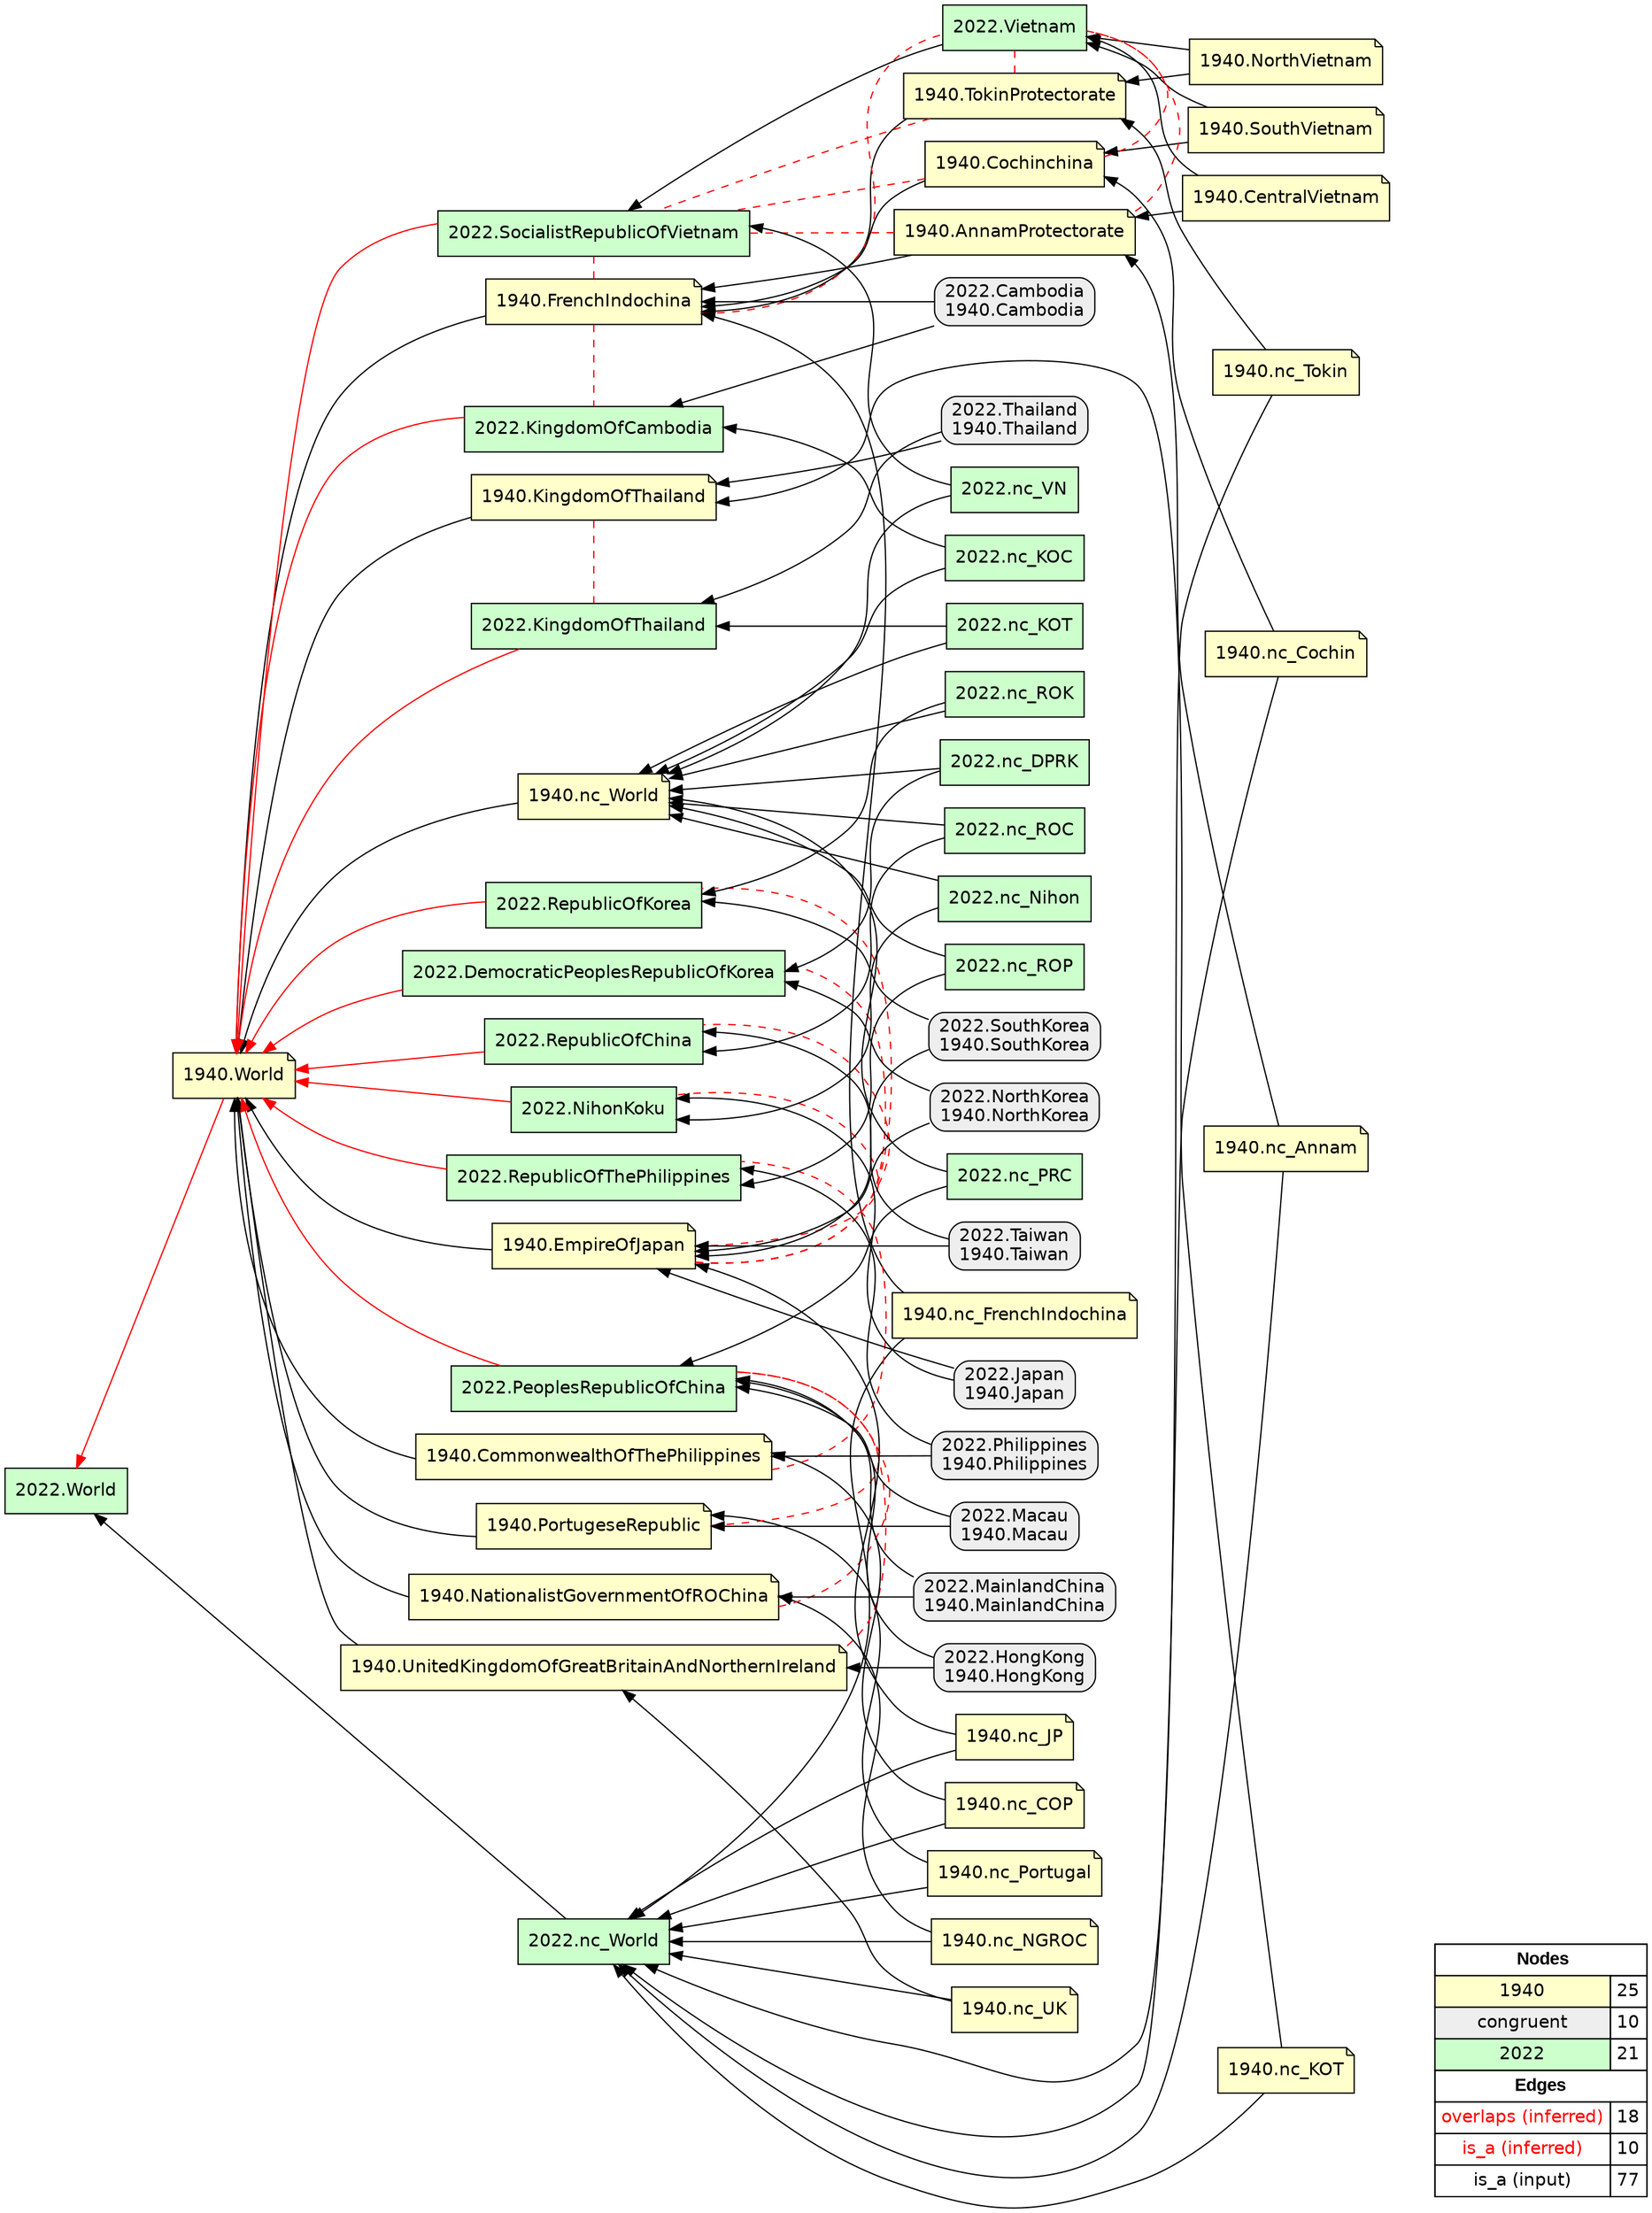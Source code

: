 digraph{
rankdir=RL
node[shape=note style=filled fillcolor="#FFFFCC" fontname="helvetica"] 
"1940.nc_KOT"
"1940.nc_UK"
"1940.TokinProtectorate"
"1940.FrenchIndochina"
"1940.CentralVietnam"
"1940.nc_FrenchIndochina"
"1940.UnitedKingdomOfGreatBritainAndNorthernIreland"
"1940.nc_Tokin"
"1940.nc_World"
"1940.nc_NGROC"
"1940.World"
"1940.nc_Portugal"
"1940.PortugeseRepublic"
"1940.KingdomOfThailand"
"1940.EmpireOfJapan"
"1940.nc_COP"
"1940.SouthVietnam"
"1940.NorthVietnam"
"1940.Cochinchina"
"1940.NationalistGovernmentOfROChina"
"1940.AnnamProtectorate"
"1940.CommonwealthOfThePhilippines"
"1940.nc_Annam"
"1940.nc_Cochin"
"1940.nc_JP"
node[shape=box style="filled,rounded" fillcolor="#EEEEEE" fontname="helvetica"] 
"2022.Taiwan\n1940.Taiwan"
"2022.Japan\n1940.Japan"
"2022.SouthKorea\n1940.SouthKorea"
"2022.Cambodia\n1940.Cambodia"
"2022.Philippines\n1940.Philippines"
"2022.HongKong\n1940.HongKong"
"2022.MainlandChina\n1940.MainlandChina"
"2022.Thailand\n1940.Thailand"
"2022.NorthKorea\n1940.NorthKorea"
"2022.Macau\n1940.Macau"
node[shape=box style=filled fillcolor="#CCFFCC" fontname="helvetica"] 
"2022.nc_Nihon"
"2022.nc_VN"
"2022.SocialistRepublicOfVietnam"
"2022.RepublicOfKorea"
"2022.DemocraticPeoplesRepublicOfKorea"
"2022.nc_World"
"2022.PeoplesRepublicOfChina"
"2022.nc_ROC"
"2022.nc_DPRK"
"2022.RepublicOfChina"
"2022.nc_ROP"
"2022.RepublicOfThePhilippines"
"2022.World"
"2022.Vietnam"
"2022.NihonKoku"
"2022.KingdomOfThailand"
"2022.nc_PRC"
"2022.nc_ROK"
"2022.nc_KOC"
"2022.nc_KOT"
"2022.KingdomOfCambodia"
edge[arrowhead=none style=dashed color="#FF0000" constraint=false penwidth=1]
"1940.EmpireOfJapan" -> "2022.DemocraticPeoplesRepublicOfKorea"
"1940.EmpireOfJapan" -> "2022.RepublicOfKorea"
"1940.FrenchIndochina" -> "2022.Vietnam"
"1940.EmpireOfJapan" -> "2022.NihonKoku"
"1940.FrenchIndochina" -> "2022.KingdomOfCambodia"
"1940.NationalistGovernmentOfROChina" -> "2022.PeoplesRepublicOfChina"
"1940.Cochinchina" -> "2022.SocialistRepublicOfVietnam"
"1940.KingdomOfThailand" -> "2022.KingdomOfThailand"
"1940.UnitedKingdomOfGreatBritainAndNorthernIreland" -> "2022.PeoplesRepublicOfChina"
"1940.PortugeseRepublic" -> "2022.PeoplesRepublicOfChina"
"1940.CommonwealthOfThePhilippines" -> "2022.RepublicOfThePhilippines"
"1940.AnnamProtectorate" -> "2022.SocialistRepublicOfVietnam"
"1940.AnnamProtectorate" -> "2022.Vietnam"
"1940.TokinProtectorate" -> "2022.SocialistRepublicOfVietnam"
"1940.Cochinchina" -> "2022.Vietnam"
"1940.FrenchIndochina" -> "2022.SocialistRepublicOfVietnam"
"1940.TokinProtectorate" -> "2022.Vietnam"
"1940.EmpireOfJapan" -> "2022.RepublicOfChina"
edge[arrowhead=normal style=dotted color="#000000" constraint=true penwidth=1]
edge[arrowhead=normal style=solid color="#FF0000" constraint=true penwidth=1]
"2022.PeoplesRepublicOfChina" -> "1940.World"
"2022.SocialistRepublicOfVietnam" -> "1940.World"
"2022.NihonKoku" -> "1940.World"
"2022.KingdomOfCambodia" -> "1940.World"
"2022.DemocraticPeoplesRepublicOfKorea" -> "1940.World"
"2022.KingdomOfThailand" -> "1940.World"
"1940.World" -> "2022.World"
"2022.RepublicOfThePhilippines" -> "1940.World"
"2022.RepublicOfKorea" -> "1940.World"
"2022.RepublicOfChina" -> "1940.World"
edge[arrowhead=normal style=solid color="#000000" constraint=true penwidth=1]
"2022.nc_ROC" -> "2022.RepublicOfChina"
"2022.nc_DPRK" -> "2022.DemocraticPeoplesRepublicOfKorea"
"1940.CommonwealthOfThePhilippines" -> "1940.World"
"1940.nc_FrenchIndochina" -> "2022.nc_World"
"1940.nc_COP" -> "1940.CommonwealthOfThePhilippines"
"1940.CentralVietnam" -> "1940.AnnamProtectorate"
"1940.nc_NGROC" -> "1940.NationalistGovernmentOfROChina"
"1940.SouthVietnam" -> "2022.Vietnam"
"1940.nc_KOT" -> "2022.nc_World"
"2022.NorthKorea\n1940.NorthKorea" -> "2022.DemocraticPeoplesRepublicOfKorea"
"1940.nc_KOT" -> "1940.KingdomOfThailand"
"1940.nc_NGROC" -> "2022.nc_World"
"2022.nc_ROC" -> "1940.nc_World"
"2022.nc_Nihon" -> "2022.NihonKoku"
"1940.KingdomOfThailand" -> "1940.World"
"2022.Taiwan\n1940.Taiwan" -> "1940.EmpireOfJapan"
"1940.Cochinchina" -> "1940.FrenchIndochina"
"2022.nc_PRC" -> "1940.nc_World"
"2022.MainlandChina\n1940.MainlandChina" -> "1940.NationalistGovernmentOfROChina"
"2022.Thailand\n1940.Thailand" -> "1940.KingdomOfThailand"
"1940.nc_JP" -> "2022.nc_World"
"1940.nc_UK" -> "2022.nc_World"
"2022.nc_KOT" -> "2022.KingdomOfThailand"
"2022.HongKong\n1940.HongKong" -> "2022.PeoplesRepublicOfChina"
"1940.UnitedKingdomOfGreatBritainAndNorthernIreland" -> "1940.World"
"1940.AnnamProtectorate" -> "1940.FrenchIndochina"
"2022.nc_Nihon" -> "1940.nc_World"
"1940.NorthVietnam" -> "1940.TokinProtectorate"
"2022.Cambodia\n1940.Cambodia" -> "2022.KingdomOfCambodia"
"2022.nc_ROP" -> "1940.nc_World"
"2022.nc_ROK" -> "1940.nc_World"
"1940.CentralVietnam" -> "2022.Vietnam"
"2022.nc_VN" -> "1940.nc_World"
"2022.MainlandChina\n1940.MainlandChina" -> "2022.PeoplesRepublicOfChina"
"1940.nc_UK" -> "1940.UnitedKingdomOfGreatBritainAndNorthernIreland"
"1940.PortugeseRepublic" -> "1940.World"
"1940.nc_Cochin" -> "1940.Cochinchina"
"2022.nc_KOT" -> "1940.nc_World"
"1940.NationalistGovernmentOfROChina" -> "1940.World"
"1940.nc_Tokin" -> "2022.nc_World"
"1940.EmpireOfJapan" -> "1940.World"
"1940.nc_FrenchIndochina" -> "1940.FrenchIndochina"
"1940.nc_Annam" -> "2022.nc_World"
"1940.SouthVietnam" -> "1940.Cochinchina"
"2022.Japan\n1940.Japan" -> "1940.EmpireOfJapan"
"2022.nc_ROK" -> "2022.RepublicOfKorea"
"2022.nc_ROP" -> "2022.RepublicOfThePhilippines"
"1940.nc_Cochin" -> "2022.nc_World"
"2022.Macau\n1940.Macau" -> "2022.PeoplesRepublicOfChina"
"2022.NorthKorea\n1940.NorthKorea" -> "1940.EmpireOfJapan"
"2022.nc_VN" -> "2022.SocialistRepublicOfVietnam"
"1940.nc_Annam" -> "1940.AnnamProtectorate"
"2022.Cambodia\n1940.Cambodia" -> "1940.FrenchIndochina"
"1940.nc_Portugal" -> "1940.PortugeseRepublic"
"2022.nc_World" -> "2022.World"
"2022.Philippines\n1940.Philippines" -> "1940.CommonwealthOfThePhilippines"
"1940.TokinProtectorate" -> "1940.FrenchIndochina"
"2022.Vietnam" -> "2022.SocialistRepublicOfVietnam"
"2022.Macau\n1940.Macau" -> "1940.PortugeseRepublic"
"1940.nc_Portugal" -> "2022.nc_World"
"1940.NorthVietnam" -> "2022.Vietnam"
"2022.SouthKorea\n1940.SouthKorea" -> "2022.RepublicOfKorea"
"2022.Philippines\n1940.Philippines" -> "2022.RepublicOfThePhilippines"
"2022.Japan\n1940.Japan" -> "2022.NihonKoku"
"1940.nc_JP" -> "1940.EmpireOfJapan"
"1940.FrenchIndochina" -> "1940.World"
"2022.nc_DPRK" -> "1940.nc_World"
"2022.nc_KOC" -> "1940.nc_World"
"2022.Thailand\n1940.Thailand" -> "2022.KingdomOfThailand"
"1940.nc_Tokin" -> "1940.TokinProtectorate"
"2022.HongKong\n1940.HongKong" -> "1940.UnitedKingdomOfGreatBritainAndNorthernIreland"
"2022.Taiwan\n1940.Taiwan" -> "2022.RepublicOfChina"
"1940.nc_World" -> "1940.World"
"2022.nc_KOC" -> "2022.KingdomOfCambodia"
"2022.SouthKorea\n1940.SouthKorea" -> "1940.EmpireOfJapan"
"1940.nc_COP" -> "2022.nc_World"
"2022.nc_PRC" -> "2022.PeoplesRepublicOfChina"
node[shape=box] 
{rank=source Legend [fillcolor= white margin=0 label=< 
 <TABLE BORDER="0" CELLBORDER="1" CELLSPACING="0" CELLPADDING="4"> 
<TR> <TD COLSPAN="2"><font face="Arial Black"> Nodes</font></TD> </TR> 
<TR> 
 <TD bgcolor="#FFFFCC" fontname="helvetica">1940</TD> 
 <TD>25</TD> 
 </TR> 
<TR> 
 <TD bgcolor="#EEEEEE" fontname="helvetica">congruent</TD> 
 <TD>10</TD> 
 </TR> 
<TR> 
 <TD bgcolor="#CCFFCC" fontname="helvetica">2022</TD> 
 <TD>21</TD> 
 </TR> 
<TR> <TD COLSPAN="2"><font face = "Arial Black"> Edges </font></TD> </TR> 
<TR> 
 <TD><font color ="#FF0000">overlaps (inferred)</font></TD><TD>18</TD>
</TR>
<TR> 
 <TD><font color ="#FF0000">is_a (inferred)</font></TD><TD>10</TD>
</TR>
<TR> 
 <TD><font color ="#000000">is_a (input)</font></TD><TD>77</TD>
</TR>
</TABLE> 
 >] } 
}